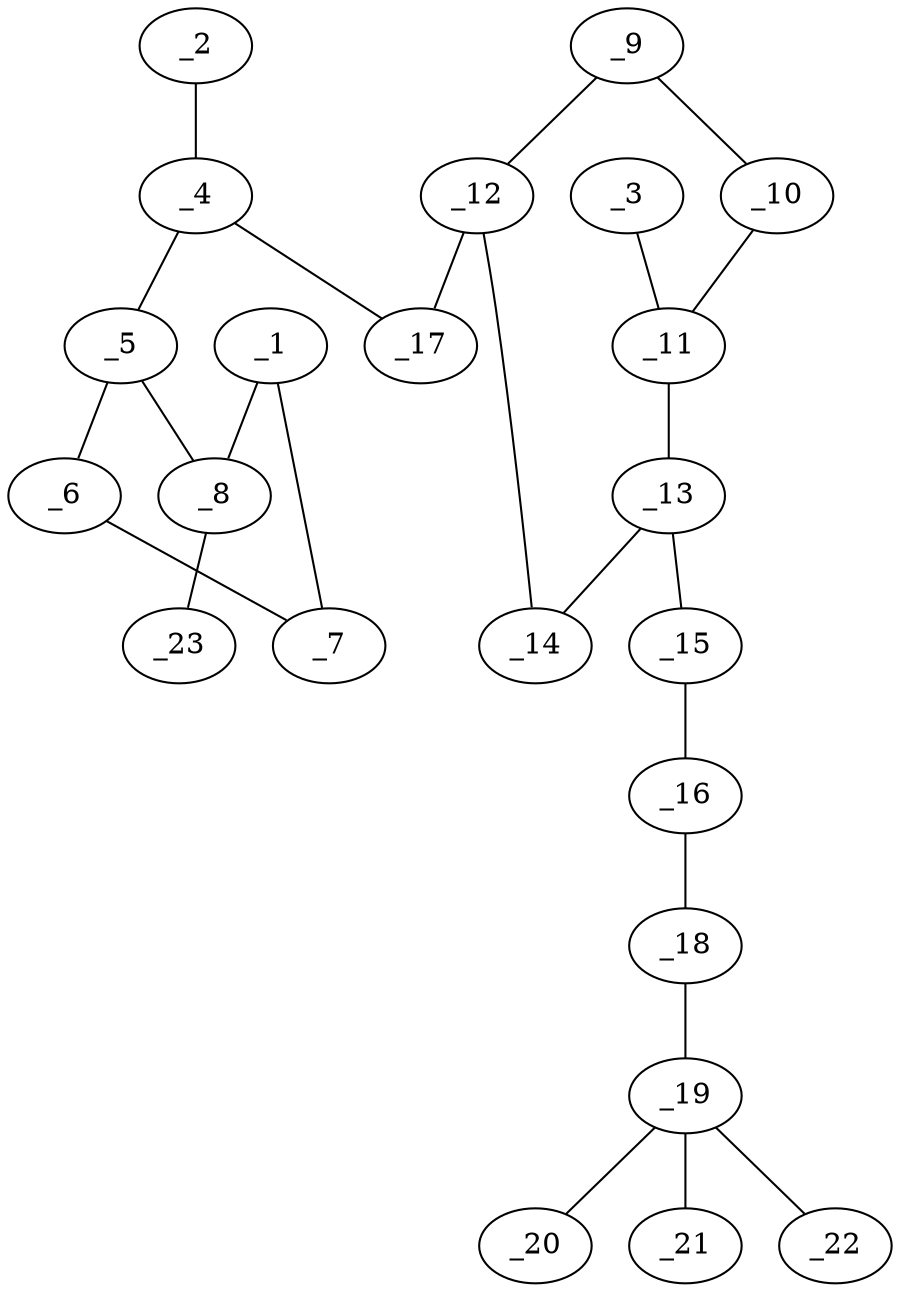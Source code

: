 graph molid668859 {
	_1	 [charge=0,
		chem=5,
		symbol="S  ",
		x="7.9128",
		y="-3.4182"];
	_7	 [charge=0,
		chem=1,
		symbol="C  ",
		x="7.4128",
		y="-4.2842"];
	_1 -- _7	 [valence=1];
	_8	 [charge=0,
		chem=1,
		symbol="C  ",
		x="7.2437",
		y="-2.6751"];
	_1 -- _8	 [valence=1];
	_2	 [charge=0,
		chem=5,
		symbol="S  ",
		x="4.5981",
		y="-3.0818"];
	_4	 [charge=0,
		chem=1,
		symbol="C  ",
		x="5.4641",
		y="-2.5818"];
	_2 -- _4	 [valence=2];
	_3	 [charge=0,
		chem=7,
		symbol="Cl ",
		x=2,
		y="0.4182"];
	_11	 [charge=0,
		chem=1,
		symbol="C  ",
		x="2.866",
		y="-0.0818"];
	_3 -- _11	 [valence=1];
	_5	 [charge=0,
		chem=1,
		symbol="C  ",
		x="6.3301",
		y="-3.0818"];
	_4 -- _5	 [valence=1];
	_17	 [charge=0,
		chem=4,
		symbol="N  ",
		x="5.4641",
		y="-1.5818"];
	_4 -- _17	 [valence=1];
	_6	 [charge=0,
		chem=1,
		symbol="C  ",
		x="6.4346",
		y="-4.0763"];
	_5 -- _6	 [valence=1];
	_5 -- _8	 [valence=2];
	_6 -- _7	 [valence=2];
	_23	 [charge=0,
		chem=1,
		symbol="C  ",
		x="7.4516",
		y="-1.6969"];
	_8 -- _23	 [valence=1];
	_9	 [charge=0,
		chem=1,
		symbol="C  ",
		x="3.732",
		y="-1.5818"];
	_10	 [charge=0,
		chem=1,
		symbol="C  ",
		x="2.866",
		y="-1.0818"];
	_9 -- _10	 [valence=1];
	_12	 [charge=0,
		chem=1,
		symbol="C  ",
		x="4.5981",
		y="-1.0818"];
	_9 -- _12	 [valence=2];
	_10 -- _11	 [valence=2];
	_13	 [charge=0,
		chem=1,
		symbol="C  ",
		x="3.7321",
		y="0.4182"];
	_11 -- _13	 [valence=1];
	_14	 [charge=0,
		chem=1,
		symbol="C  ",
		x="4.5981",
		y="-0.0818"];
	_12 -- _14	 [valence=1];
	_12 -- _17	 [valence=1];
	_13 -- _14	 [valence=2];
	_15	 [charge=0,
		chem=1,
		symbol="C  ",
		x="3.7321",
		y="1.4182"];
	_13 -- _15	 [valence=1];
	_16	 [charge=0,
		chem=4,
		symbol="N  ",
		x="4.5981",
		y="1.9182"];
	_15 -- _16	 [valence=2];
	_18	 [charge=0,
		chem=2,
		symbol="O  ",
		x="4.5981",
		y="2.9182"];
	_16 -- _18	 [valence=1];
	_19	 [charge=0,
		chem=1,
		symbol="C  ",
		x="5.4641",
		y="3.4182"];
	_18 -- _19	 [valence=1];
	_20	 [charge=0,
		chem=1,
		symbol="C  ",
		x="6.3301",
		y="3.9182"];
	_19 -- _20	 [valence=1];
	_21	 [charge=0,
		chem=1,
		symbol="C  ",
		x="5.9641",
		y="2.5522"];
	_19 -- _21	 [valence=1];
	_22	 [charge=0,
		chem=1,
		symbol="C  ",
		x="4.9641",
		y="4.2842"];
	_19 -- _22	 [valence=1];
}
